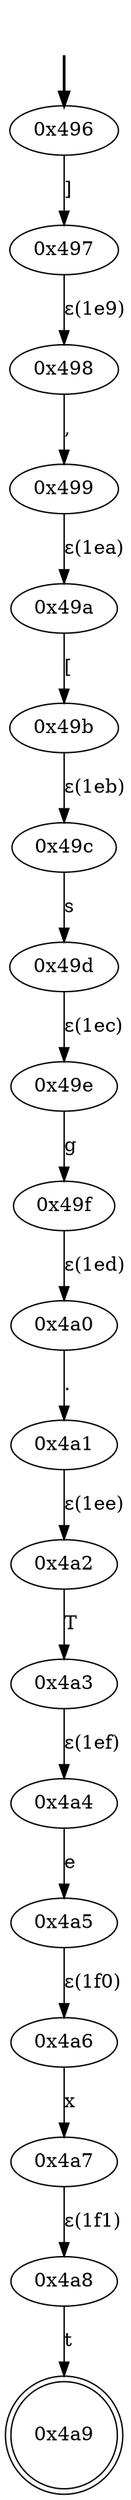 digraph {
	fake [style=invisible]
	"0x496" [root=true]
	"0x497"
	"0x498"
	"0x499"
	"0x49a"
	"0x49b"
	"0x49c"
	"0x49d"
	"0x49e"
	"0x49f"
	"0x4a0"
	"0x4a1"
	"0x4a2"
	"0x4a3"
	"0x4a4"
	"0x4a5"
	"0x4a6"
	"0x4a7"
	"0x4a8"
	"0x4a9" [shape=doublecircle]
	fake -> "0x496" [style=bold]
	"0x496" -> "0x497" [label="]"]
	"0x498" -> "0x499" [label=","]
	"0x497" -> "0x498" [label="ε(1e9)"]
	"0x49a" -> "0x49b" [label="["]
	"0x499" -> "0x49a" [label="ε(1ea)"]
	"0x49c" -> "0x49d" [label=s]
	"0x49b" -> "0x49c" [label="ε(1eb)"]
	"0x49e" -> "0x49f" [label=g]
	"0x49d" -> "0x49e" [label="ε(1ec)"]
	"0x4a0" -> "0x4a1" [label="."]
	"0x49f" -> "0x4a0" [label="ε(1ed)"]
	"0x4a2" -> "0x4a3" [label=T]
	"0x4a1" -> "0x4a2" [label="ε(1ee)"]
	"0x4a4" -> "0x4a5" [label=e]
	"0x4a3" -> "0x4a4" [label="ε(1ef)"]
	"0x4a6" -> "0x4a7" [label=x]
	"0x4a5" -> "0x4a6" [label="ε(1f0)"]
	"0x4a8" -> "0x4a9" [label=t]
	"0x4a7" -> "0x4a8" [label="ε(1f1)"]
}

